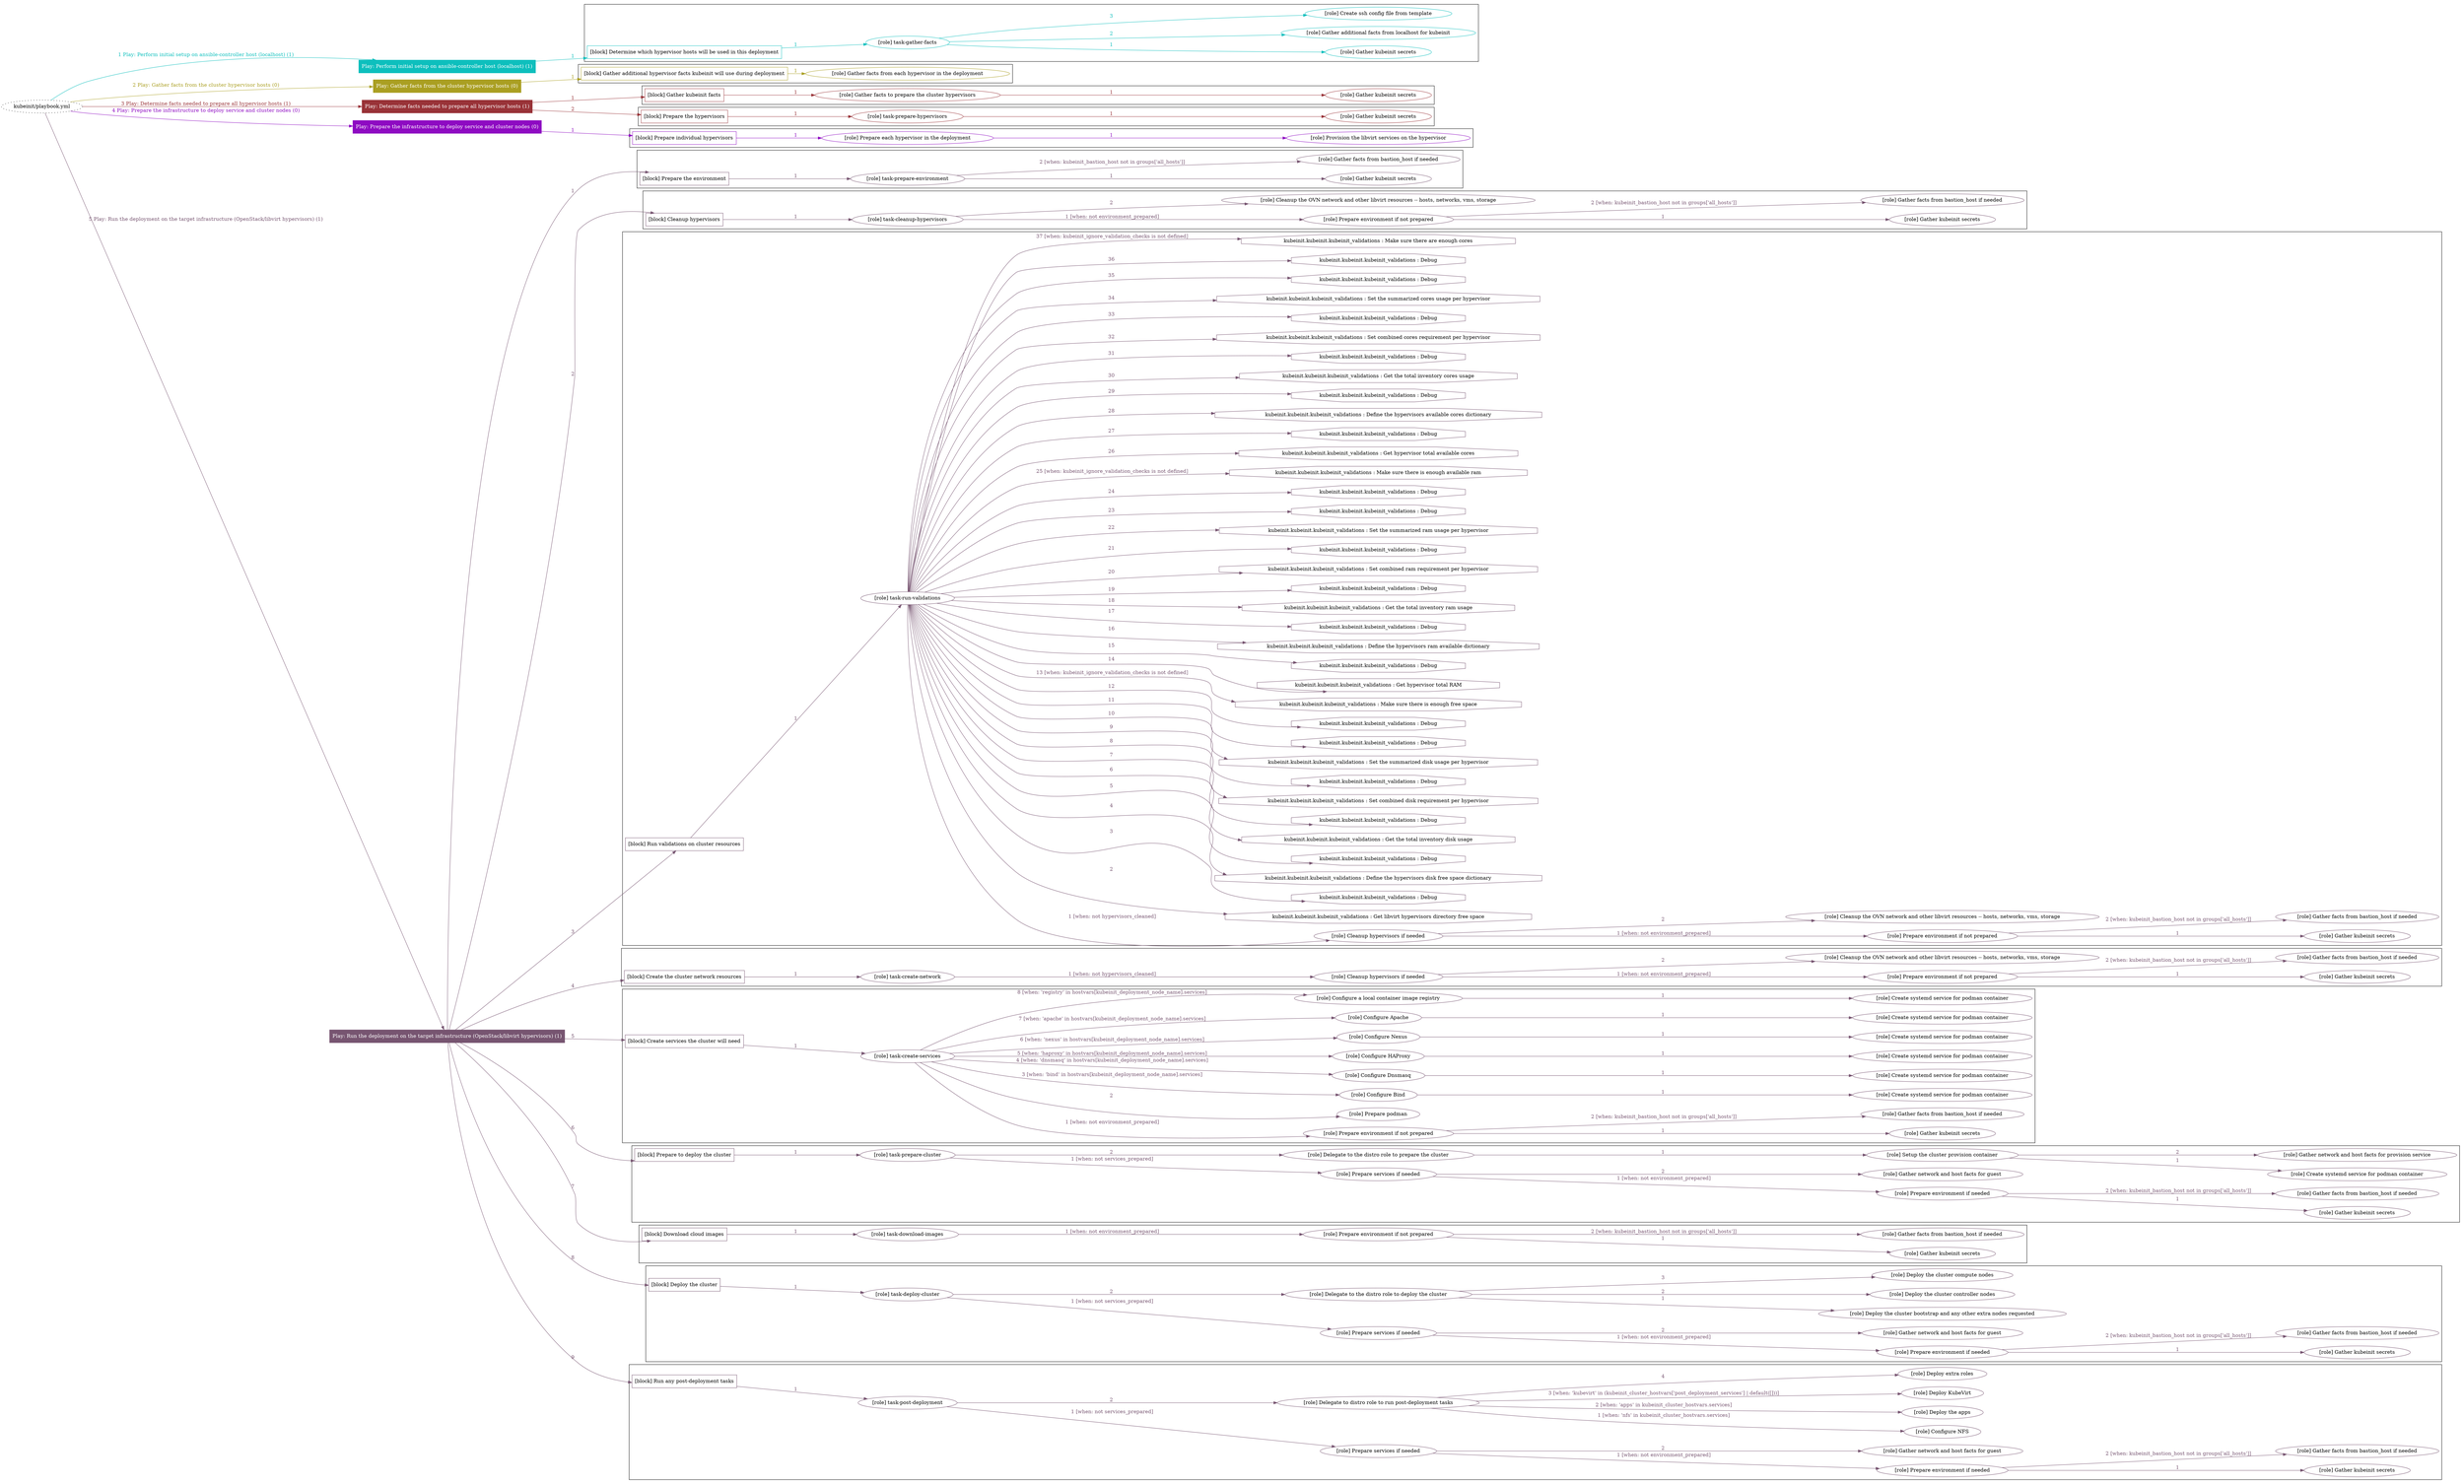 digraph {
	graph [concentrate=true ordering=in rankdir=LR ratio=fill]
	edge [esep=5 sep=10]
	"kubeinit/playbook.yml" [URL="/home/runner/work/kubeinit/kubeinit/kubeinit/playbook.yml" id=playbook_72e1d19c style=dotted]
	"kubeinit/playbook.yml" -> play_3ea65d01 [label="1 Play: Perform initial setup on ansible-controller host (localhost) (1)" color="#0dbfbd" fontcolor="#0dbfbd" id=edge_play_3ea65d01 labeltooltip="1 Play: Perform initial setup on ansible-controller host (localhost) (1)" tooltip="1 Play: Perform initial setup on ansible-controller host (localhost) (1)"]
	subgraph "Play: Perform initial setup on ansible-controller host (localhost) (1)" {
		play_3ea65d01 [label="Play: Perform initial setup on ansible-controller host (localhost) (1)" URL="/home/runner/work/kubeinit/kubeinit/kubeinit/playbook.yml" color="#0dbfbd" fontcolor="#ffffff" id=play_3ea65d01 shape=box style=filled tooltip=localhost]
		play_3ea65d01 -> block_f0f02b02 [label=1 color="#0dbfbd" fontcolor="#0dbfbd" id=edge_block_f0f02b02 labeltooltip=1 tooltip=1]
		subgraph cluster_block_f0f02b02 {
			block_f0f02b02 [label="[block] Determine which hypervisor hosts will be used in this deployment" URL="/home/runner/work/kubeinit/kubeinit/kubeinit/playbook.yml" color="#0dbfbd" id=block_f0f02b02 labeltooltip="Determine which hypervisor hosts will be used in this deployment" shape=box tooltip="Determine which hypervisor hosts will be used in this deployment"]
			block_f0f02b02 -> role_a0983ec9 [label="1 " color="#0dbfbd" fontcolor="#0dbfbd" id=edge_role_a0983ec9 labeltooltip="1 " tooltip="1 "]
			subgraph "task-gather-facts" {
				role_a0983ec9 [label="[role] task-gather-facts" URL="/home/runner/work/kubeinit/kubeinit/kubeinit/playbook.yml" color="#0dbfbd" id=role_a0983ec9 tooltip="task-gather-facts"]
				role_a0983ec9 -> role_81504c1e [label="1 " color="#0dbfbd" fontcolor="#0dbfbd" id=edge_role_81504c1e labeltooltip="1 " tooltip="1 "]
				subgraph "Gather kubeinit secrets" {
					role_81504c1e [label="[role] Gather kubeinit secrets" URL="/home/runner/.ansible/collections/ansible_collections/kubeinit/kubeinit/roles/kubeinit_prepare/tasks/build_hypervisors_group.yml" color="#0dbfbd" id=role_81504c1e tooltip="Gather kubeinit secrets"]
				}
				role_a0983ec9 -> role_16fb137a [label="2 " color="#0dbfbd" fontcolor="#0dbfbd" id=edge_role_16fb137a labeltooltip="2 " tooltip="2 "]
				subgraph "Gather additional facts from localhost for kubeinit" {
					role_16fb137a [label="[role] Gather additional facts from localhost for kubeinit" URL="/home/runner/.ansible/collections/ansible_collections/kubeinit/kubeinit/roles/kubeinit_prepare/tasks/build_hypervisors_group.yml" color="#0dbfbd" id=role_16fb137a tooltip="Gather additional facts from localhost for kubeinit"]
				}
				role_a0983ec9 -> role_d8add522 [label="3 " color="#0dbfbd" fontcolor="#0dbfbd" id=edge_role_d8add522 labeltooltip="3 " tooltip="3 "]
				subgraph "Create ssh config file from template" {
					role_d8add522 [label="[role] Create ssh config file from template" URL="/home/runner/.ansible/collections/ansible_collections/kubeinit/kubeinit/roles/kubeinit_prepare/tasks/build_hypervisors_group.yml" color="#0dbfbd" id=role_d8add522 tooltip="Create ssh config file from template"]
				}
			}
		}
	}
	"kubeinit/playbook.yml" -> play_5cb64181 [label="2 Play: Gather facts from the cluster hypervisor hosts (0)" color="#aa9f22" fontcolor="#aa9f22" id=edge_play_5cb64181 labeltooltip="2 Play: Gather facts from the cluster hypervisor hosts (0)" tooltip="2 Play: Gather facts from the cluster hypervisor hosts (0)"]
	subgraph "Play: Gather facts from the cluster hypervisor hosts (0)" {
		play_5cb64181 [label="Play: Gather facts from the cluster hypervisor hosts (0)" URL="/home/runner/work/kubeinit/kubeinit/kubeinit/playbook.yml" color="#aa9f22" fontcolor="#ffffff" id=play_5cb64181 shape=box style=filled tooltip="Play: Gather facts from the cluster hypervisor hosts (0)"]
		play_5cb64181 -> block_73b1ae5b [label=1 color="#aa9f22" fontcolor="#aa9f22" id=edge_block_73b1ae5b labeltooltip=1 tooltip=1]
		subgraph cluster_block_73b1ae5b {
			block_73b1ae5b [label="[block] Gather additional hypervisor facts kubeinit will use during deployment" URL="/home/runner/work/kubeinit/kubeinit/kubeinit/playbook.yml" color="#aa9f22" id=block_73b1ae5b labeltooltip="Gather additional hypervisor facts kubeinit will use during deployment" shape=box tooltip="Gather additional hypervisor facts kubeinit will use during deployment"]
			block_73b1ae5b -> role_ab953425 [label="1 " color="#aa9f22" fontcolor="#aa9f22" id=edge_role_ab953425 labeltooltip="1 " tooltip="1 "]
			subgraph "Gather facts from each hypervisor in the deployment" {
				role_ab953425 [label="[role] Gather facts from each hypervisor in the deployment" URL="/home/runner/work/kubeinit/kubeinit/kubeinit/playbook.yml" color="#aa9f22" id=role_ab953425 tooltip="Gather facts from each hypervisor in the deployment"]
			}
		}
	}
	"kubeinit/playbook.yml" -> play_5aafccb3 [label="3 Play: Determine facts needed to prepare all hypervisor hosts (1)" color="#993338" fontcolor="#993338" id=edge_play_5aafccb3 labeltooltip="3 Play: Determine facts needed to prepare all hypervisor hosts (1)" tooltip="3 Play: Determine facts needed to prepare all hypervisor hosts (1)"]
	subgraph "Play: Determine facts needed to prepare all hypervisor hosts (1)" {
		play_5aafccb3 [label="Play: Determine facts needed to prepare all hypervisor hosts (1)" URL="/home/runner/work/kubeinit/kubeinit/kubeinit/playbook.yml" color="#993338" fontcolor="#ffffff" id=play_5aafccb3 shape=box style=filled tooltip=localhost]
		play_5aafccb3 -> block_2eecae0f [label=1 color="#993338" fontcolor="#993338" id=edge_block_2eecae0f labeltooltip=1 tooltip=1]
		subgraph cluster_block_2eecae0f {
			block_2eecae0f [label="[block] Gather kubeinit facts" URL="/home/runner/work/kubeinit/kubeinit/kubeinit/playbook.yml" color="#993338" id=block_2eecae0f labeltooltip="Gather kubeinit facts" shape=box tooltip="Gather kubeinit facts"]
			block_2eecae0f -> role_b5ef0c10 [label="1 " color="#993338" fontcolor="#993338" id=edge_role_b5ef0c10 labeltooltip="1 " tooltip="1 "]
			subgraph "Gather facts to prepare the cluster hypervisors" {
				role_b5ef0c10 [label="[role] Gather facts to prepare the cluster hypervisors" URL="/home/runner/work/kubeinit/kubeinit/kubeinit/playbook.yml" color="#993338" id=role_b5ef0c10 tooltip="Gather facts to prepare the cluster hypervisors"]
				role_b5ef0c10 -> role_bb8c4f3e [label="1 " color="#993338" fontcolor="#993338" id=edge_role_bb8c4f3e labeltooltip="1 " tooltip="1 "]
				subgraph "Gather kubeinit secrets" {
					role_bb8c4f3e [label="[role] Gather kubeinit secrets" URL="/home/runner/.ansible/collections/ansible_collections/kubeinit/kubeinit/roles/kubeinit_prepare/tasks/gather_kubeinit_facts.yml" color="#993338" id=role_bb8c4f3e tooltip="Gather kubeinit secrets"]
				}
			}
		}
		play_5aafccb3 -> block_503e09f0 [label=2 color="#993338" fontcolor="#993338" id=edge_block_503e09f0 labeltooltip=2 tooltip=2]
		subgraph cluster_block_503e09f0 {
			block_503e09f0 [label="[block] Prepare the hypervisors" URL="/home/runner/work/kubeinit/kubeinit/kubeinit/playbook.yml" color="#993338" id=block_503e09f0 labeltooltip="Prepare the hypervisors" shape=box tooltip="Prepare the hypervisors"]
			block_503e09f0 -> role_02364c76 [label="1 " color="#993338" fontcolor="#993338" id=edge_role_02364c76 labeltooltip="1 " tooltip="1 "]
			subgraph "task-prepare-hypervisors" {
				role_02364c76 [label="[role] task-prepare-hypervisors" URL="/home/runner/work/kubeinit/kubeinit/kubeinit/playbook.yml" color="#993338" id=role_02364c76 tooltip="task-prepare-hypervisors"]
				role_02364c76 -> role_e9207666 [label="1 " color="#993338" fontcolor="#993338" id=edge_role_e9207666 labeltooltip="1 " tooltip="1 "]
				subgraph "Gather kubeinit secrets" {
					role_e9207666 [label="[role] Gather kubeinit secrets" URL="/home/runner/.ansible/collections/ansible_collections/kubeinit/kubeinit/roles/kubeinit_prepare/tasks/gather_kubeinit_facts.yml" color="#993338" id=role_e9207666 tooltip="Gather kubeinit secrets"]
				}
			}
		}
	}
	"kubeinit/playbook.yml" -> play_69873ee2 [label="4 Play: Prepare the infrastructure to deploy service and cluster nodes (0)" color="#8e0ac2" fontcolor="#8e0ac2" id=edge_play_69873ee2 labeltooltip="4 Play: Prepare the infrastructure to deploy service and cluster nodes (0)" tooltip="4 Play: Prepare the infrastructure to deploy service and cluster nodes (0)"]
	subgraph "Play: Prepare the infrastructure to deploy service and cluster nodes (0)" {
		play_69873ee2 [label="Play: Prepare the infrastructure to deploy service and cluster nodes (0)" URL="/home/runner/work/kubeinit/kubeinit/kubeinit/playbook.yml" color="#8e0ac2" fontcolor="#ffffff" id=play_69873ee2 shape=box style=filled tooltip="Play: Prepare the infrastructure to deploy service and cluster nodes (0)"]
		play_69873ee2 -> block_9af4511b [label=1 color="#8e0ac2" fontcolor="#8e0ac2" id=edge_block_9af4511b labeltooltip=1 tooltip=1]
		subgraph cluster_block_9af4511b {
			block_9af4511b [label="[block] Prepare individual hypervisors" URL="/home/runner/work/kubeinit/kubeinit/kubeinit/playbook.yml" color="#8e0ac2" id=block_9af4511b labeltooltip="Prepare individual hypervisors" shape=box tooltip="Prepare individual hypervisors"]
			block_9af4511b -> role_79afdba4 [label="1 " color="#8e0ac2" fontcolor="#8e0ac2" id=edge_role_79afdba4 labeltooltip="1 " tooltip="1 "]
			subgraph "Prepare each hypervisor in the deployment" {
				role_79afdba4 [label="[role] Prepare each hypervisor in the deployment" URL="/home/runner/work/kubeinit/kubeinit/kubeinit/playbook.yml" color="#8e0ac2" id=role_79afdba4 tooltip="Prepare each hypervisor in the deployment"]
				role_79afdba4 -> role_9adcebc7 [label="1 " color="#8e0ac2" fontcolor="#8e0ac2" id=edge_role_9adcebc7 labeltooltip="1 " tooltip="1 "]
				subgraph "Provision the libvirt services on the hypervisor" {
					role_9adcebc7 [label="[role] Provision the libvirt services on the hypervisor" URL="/home/runner/.ansible/collections/ansible_collections/kubeinit/kubeinit/roles/kubeinit_prepare/tasks/prepare_hypervisor.yml" color="#8e0ac2" id=role_9adcebc7 tooltip="Provision the libvirt services on the hypervisor"]
				}
			}
		}
	}
	"kubeinit/playbook.yml" -> play_a1469df8 [label="5 Play: Run the deployment on the target infrastructure (OpenStack/libvirt hypervisors) (1)" color="#775571" fontcolor="#775571" id=edge_play_a1469df8 labeltooltip="5 Play: Run the deployment on the target infrastructure (OpenStack/libvirt hypervisors) (1)" tooltip="5 Play: Run the deployment on the target infrastructure (OpenStack/libvirt hypervisors) (1)"]
	subgraph "Play: Run the deployment on the target infrastructure (OpenStack/libvirt hypervisors) (1)" {
		play_a1469df8 [label="Play: Run the deployment on the target infrastructure (OpenStack/libvirt hypervisors) (1)" URL="/home/runner/work/kubeinit/kubeinit/kubeinit/playbook.yml" color="#775571" fontcolor="#ffffff" id=play_a1469df8 shape=box style=filled tooltip=localhost]
		play_a1469df8 -> block_7ebd3993 [label=1 color="#775571" fontcolor="#775571" id=edge_block_7ebd3993 labeltooltip=1 tooltip=1]
		subgraph cluster_block_7ebd3993 {
			block_7ebd3993 [label="[block] Prepare the environment" URL="/home/runner/work/kubeinit/kubeinit/kubeinit/playbook.yml" color="#775571" id=block_7ebd3993 labeltooltip="Prepare the environment" shape=box tooltip="Prepare the environment"]
			block_7ebd3993 -> role_10ff87df [label="1 " color="#775571" fontcolor="#775571" id=edge_role_10ff87df labeltooltip="1 " tooltip="1 "]
			subgraph "task-prepare-environment" {
				role_10ff87df [label="[role] task-prepare-environment" URL="/home/runner/work/kubeinit/kubeinit/kubeinit/playbook.yml" color="#775571" id=role_10ff87df tooltip="task-prepare-environment"]
				role_10ff87df -> role_400144a7 [label="1 " color="#775571" fontcolor="#775571" id=edge_role_400144a7 labeltooltip="1 " tooltip="1 "]
				subgraph "Gather kubeinit secrets" {
					role_400144a7 [label="[role] Gather kubeinit secrets" URL="/home/runner/.ansible/collections/ansible_collections/kubeinit/kubeinit/roles/kubeinit_prepare/tasks/gather_kubeinit_facts.yml" color="#775571" id=role_400144a7 tooltip="Gather kubeinit secrets"]
				}
				role_10ff87df -> role_87fa0d7f [label="2 [when: kubeinit_bastion_host not in groups['all_hosts']]" color="#775571" fontcolor="#775571" id=edge_role_87fa0d7f labeltooltip="2 [when: kubeinit_bastion_host not in groups['all_hosts']]" tooltip="2 [when: kubeinit_bastion_host not in groups['all_hosts']]"]
				subgraph "Gather facts from bastion_host if needed" {
					role_87fa0d7f [label="[role] Gather facts from bastion_host if needed" URL="/home/runner/.ansible/collections/ansible_collections/kubeinit/kubeinit/roles/kubeinit_prepare/tasks/main.yml" color="#775571" id=role_87fa0d7f tooltip="Gather facts from bastion_host if needed"]
				}
			}
		}
		play_a1469df8 -> block_125c4919 [label=2 color="#775571" fontcolor="#775571" id=edge_block_125c4919 labeltooltip=2 tooltip=2]
		subgraph cluster_block_125c4919 {
			block_125c4919 [label="[block] Cleanup hypervisors" URL="/home/runner/work/kubeinit/kubeinit/kubeinit/playbook.yml" color="#775571" id=block_125c4919 labeltooltip="Cleanup hypervisors" shape=box tooltip="Cleanup hypervisors"]
			block_125c4919 -> role_df83f947 [label="1 " color="#775571" fontcolor="#775571" id=edge_role_df83f947 labeltooltip="1 " tooltip="1 "]
			subgraph "task-cleanup-hypervisors" {
				role_df83f947 [label="[role] task-cleanup-hypervisors" URL="/home/runner/work/kubeinit/kubeinit/kubeinit/playbook.yml" color="#775571" id=role_df83f947 tooltip="task-cleanup-hypervisors"]
				role_df83f947 -> role_bb9c9fc3 [label="1 [when: not environment_prepared]" color="#775571" fontcolor="#775571" id=edge_role_bb9c9fc3 labeltooltip="1 [when: not environment_prepared]" tooltip="1 [when: not environment_prepared]"]
				subgraph "Prepare environment if not prepared" {
					role_bb9c9fc3 [label="[role] Prepare environment if not prepared" URL="/home/runner/.ansible/collections/ansible_collections/kubeinit/kubeinit/roles/kubeinit_libvirt/tasks/cleanup_hypervisors.yml" color="#775571" id=role_bb9c9fc3 tooltip="Prepare environment if not prepared"]
					role_bb9c9fc3 -> role_dd612362 [label="1 " color="#775571" fontcolor="#775571" id=edge_role_dd612362 labeltooltip="1 " tooltip="1 "]
					subgraph "Gather kubeinit secrets" {
						role_dd612362 [label="[role] Gather kubeinit secrets" URL="/home/runner/.ansible/collections/ansible_collections/kubeinit/kubeinit/roles/kubeinit_prepare/tasks/gather_kubeinit_facts.yml" color="#775571" id=role_dd612362 tooltip="Gather kubeinit secrets"]
					}
					role_bb9c9fc3 -> role_1a9fd196 [label="2 [when: kubeinit_bastion_host not in groups['all_hosts']]" color="#775571" fontcolor="#775571" id=edge_role_1a9fd196 labeltooltip="2 [when: kubeinit_bastion_host not in groups['all_hosts']]" tooltip="2 [when: kubeinit_bastion_host not in groups['all_hosts']]"]
					subgraph "Gather facts from bastion_host if needed" {
						role_1a9fd196 [label="[role] Gather facts from bastion_host if needed" URL="/home/runner/.ansible/collections/ansible_collections/kubeinit/kubeinit/roles/kubeinit_prepare/tasks/main.yml" color="#775571" id=role_1a9fd196 tooltip="Gather facts from bastion_host if needed"]
					}
				}
				role_df83f947 -> role_92dedfc7 [label="2 " color="#775571" fontcolor="#775571" id=edge_role_92dedfc7 labeltooltip="2 " tooltip="2 "]
				subgraph "Cleanup the OVN network and other libvirt resources -- hosts, networks, vms, storage" {
					role_92dedfc7 [label="[role] Cleanup the OVN network and other libvirt resources -- hosts, networks, vms, storage" URL="/home/runner/.ansible/collections/ansible_collections/kubeinit/kubeinit/roles/kubeinit_libvirt/tasks/cleanup_hypervisors.yml" color="#775571" id=role_92dedfc7 tooltip="Cleanup the OVN network and other libvirt resources -- hosts, networks, vms, storage"]
				}
			}
		}
		play_a1469df8 -> block_8870d9ea [label=3 color="#775571" fontcolor="#775571" id=edge_block_8870d9ea labeltooltip=3 tooltip=3]
		subgraph cluster_block_8870d9ea {
			block_8870d9ea [label="[block] Run validations on cluster resources" URL="/home/runner/work/kubeinit/kubeinit/kubeinit/playbook.yml" color="#775571" id=block_8870d9ea labeltooltip="Run validations on cluster resources" shape=box tooltip="Run validations on cluster resources"]
			block_8870d9ea -> role_11a902f1 [label="1 " color="#775571" fontcolor="#775571" id=edge_role_11a902f1 labeltooltip="1 " tooltip="1 "]
			subgraph "task-run-validations" {
				role_11a902f1 [label="[role] task-run-validations" URL="/home/runner/work/kubeinit/kubeinit/kubeinit/playbook.yml" color="#775571" id=role_11a902f1 tooltip="task-run-validations"]
				role_11a902f1 -> role_c5145d78 [label="1 [when: not hypervisors_cleaned]" color="#775571" fontcolor="#775571" id=edge_role_c5145d78 labeltooltip="1 [when: not hypervisors_cleaned]" tooltip="1 [when: not hypervisors_cleaned]"]
				subgraph "Cleanup hypervisors if needed" {
					role_c5145d78 [label="[role] Cleanup hypervisors if needed" URL="/home/runner/.ansible/collections/ansible_collections/kubeinit/kubeinit/roles/kubeinit_validations/tasks/main.yml" color="#775571" id=role_c5145d78 tooltip="Cleanup hypervisors if needed"]
					role_c5145d78 -> role_a7e169e0 [label="1 [when: not environment_prepared]" color="#775571" fontcolor="#775571" id=edge_role_a7e169e0 labeltooltip="1 [when: not environment_prepared]" tooltip="1 [when: not environment_prepared]"]
					subgraph "Prepare environment if not prepared" {
						role_a7e169e0 [label="[role] Prepare environment if not prepared" URL="/home/runner/.ansible/collections/ansible_collections/kubeinit/kubeinit/roles/kubeinit_libvirt/tasks/cleanup_hypervisors.yml" color="#775571" id=role_a7e169e0 tooltip="Prepare environment if not prepared"]
						role_a7e169e0 -> role_213983f4 [label="1 " color="#775571" fontcolor="#775571" id=edge_role_213983f4 labeltooltip="1 " tooltip="1 "]
						subgraph "Gather kubeinit secrets" {
							role_213983f4 [label="[role] Gather kubeinit secrets" URL="/home/runner/.ansible/collections/ansible_collections/kubeinit/kubeinit/roles/kubeinit_prepare/tasks/gather_kubeinit_facts.yml" color="#775571" id=role_213983f4 tooltip="Gather kubeinit secrets"]
						}
						role_a7e169e0 -> role_9ddc0255 [label="2 [when: kubeinit_bastion_host not in groups['all_hosts']]" color="#775571" fontcolor="#775571" id=edge_role_9ddc0255 labeltooltip="2 [when: kubeinit_bastion_host not in groups['all_hosts']]" tooltip="2 [when: kubeinit_bastion_host not in groups['all_hosts']]"]
						subgraph "Gather facts from bastion_host if needed" {
							role_9ddc0255 [label="[role] Gather facts from bastion_host if needed" URL="/home/runner/.ansible/collections/ansible_collections/kubeinit/kubeinit/roles/kubeinit_prepare/tasks/main.yml" color="#775571" id=role_9ddc0255 tooltip="Gather facts from bastion_host if needed"]
						}
					}
					role_c5145d78 -> role_b2a5ce3f [label="2 " color="#775571" fontcolor="#775571" id=edge_role_b2a5ce3f labeltooltip="2 " tooltip="2 "]
					subgraph "Cleanup the OVN network and other libvirt resources -- hosts, networks, vms, storage" {
						role_b2a5ce3f [label="[role] Cleanup the OVN network and other libvirt resources -- hosts, networks, vms, storage" URL="/home/runner/.ansible/collections/ansible_collections/kubeinit/kubeinit/roles/kubeinit_libvirt/tasks/cleanup_hypervisors.yml" color="#775571" id=role_b2a5ce3f tooltip="Cleanup the OVN network and other libvirt resources -- hosts, networks, vms, storage"]
					}
				}
				task_8b6cbcab [label="kubeinit.kubeinit.kubeinit_validations : Get libvirt hypervisors directory free space" URL="/home/runner/.ansible/collections/ansible_collections/kubeinit/kubeinit/roles/kubeinit_validations/tasks/10_libvirt_free_space.yml" color="#775571" id=task_8b6cbcab shape=octagon tooltip="kubeinit.kubeinit.kubeinit_validations : Get libvirt hypervisors directory free space"]
				role_11a902f1 -> task_8b6cbcab [label="2 " color="#775571" fontcolor="#775571" id=edge_task_8b6cbcab labeltooltip="2 " tooltip="2 "]
				task_7cfbd6f5 [label="kubeinit.kubeinit.kubeinit_validations : Debug" URL="/home/runner/.ansible/collections/ansible_collections/kubeinit/kubeinit/roles/kubeinit_validations/tasks/10_libvirt_free_space.yml" color="#775571" id=task_7cfbd6f5 shape=octagon tooltip="kubeinit.kubeinit.kubeinit_validations : Debug"]
				role_11a902f1 -> task_7cfbd6f5 [label="3 " color="#775571" fontcolor="#775571" id=edge_task_7cfbd6f5 labeltooltip="3 " tooltip="3 "]
				task_b6955e7e [label="kubeinit.kubeinit.kubeinit_validations : Define the hypervisors disk free space dictionary" URL="/home/runner/.ansible/collections/ansible_collections/kubeinit/kubeinit/roles/kubeinit_validations/tasks/10_libvirt_free_space.yml" color="#775571" id=task_b6955e7e shape=octagon tooltip="kubeinit.kubeinit.kubeinit_validations : Define the hypervisors disk free space dictionary"]
				role_11a902f1 -> task_b6955e7e [label="4 " color="#775571" fontcolor="#775571" id=edge_task_b6955e7e labeltooltip="4 " tooltip="4 "]
				task_c85b23ce [label="kubeinit.kubeinit.kubeinit_validations : Debug" URL="/home/runner/.ansible/collections/ansible_collections/kubeinit/kubeinit/roles/kubeinit_validations/tasks/10_libvirt_free_space.yml" color="#775571" id=task_c85b23ce shape=octagon tooltip="kubeinit.kubeinit.kubeinit_validations : Debug"]
				role_11a902f1 -> task_c85b23ce [label="5 " color="#775571" fontcolor="#775571" id=edge_task_c85b23ce labeltooltip="5 " tooltip="5 "]
				task_c3850551 [label="kubeinit.kubeinit.kubeinit_validations : Get the total inventory disk usage" URL="/home/runner/.ansible/collections/ansible_collections/kubeinit/kubeinit/roles/kubeinit_validations/tasks/10_libvirt_free_space.yml" color="#775571" id=task_c3850551 shape=octagon tooltip="kubeinit.kubeinit.kubeinit_validations : Get the total inventory disk usage"]
				role_11a902f1 -> task_c3850551 [label="6 " color="#775571" fontcolor="#775571" id=edge_task_c3850551 labeltooltip="6 " tooltip="6 "]
				task_8108118f [label="kubeinit.kubeinit.kubeinit_validations : Debug" URL="/home/runner/.ansible/collections/ansible_collections/kubeinit/kubeinit/roles/kubeinit_validations/tasks/10_libvirt_free_space.yml" color="#775571" id=task_8108118f shape=octagon tooltip="kubeinit.kubeinit.kubeinit_validations : Debug"]
				role_11a902f1 -> task_8108118f [label="7 " color="#775571" fontcolor="#775571" id=edge_task_8108118f labeltooltip="7 " tooltip="7 "]
				task_fccf14ed [label="kubeinit.kubeinit.kubeinit_validations : Set combined disk requirement per hypervisor" URL="/home/runner/.ansible/collections/ansible_collections/kubeinit/kubeinit/roles/kubeinit_validations/tasks/10_libvirt_free_space.yml" color="#775571" id=task_fccf14ed shape=octagon tooltip="kubeinit.kubeinit.kubeinit_validations : Set combined disk requirement per hypervisor"]
				role_11a902f1 -> task_fccf14ed [label="8 " color="#775571" fontcolor="#775571" id=edge_task_fccf14ed labeltooltip="8 " tooltip="8 "]
				task_2b1217f4 [label="kubeinit.kubeinit.kubeinit_validations : Debug" URL="/home/runner/.ansible/collections/ansible_collections/kubeinit/kubeinit/roles/kubeinit_validations/tasks/10_libvirt_free_space.yml" color="#775571" id=task_2b1217f4 shape=octagon tooltip="kubeinit.kubeinit.kubeinit_validations : Debug"]
				role_11a902f1 -> task_2b1217f4 [label="9 " color="#775571" fontcolor="#775571" id=edge_task_2b1217f4 labeltooltip="9 " tooltip="9 "]
				task_f0475960 [label="kubeinit.kubeinit.kubeinit_validations : Set the summarized disk usage per hypervisor" URL="/home/runner/.ansible/collections/ansible_collections/kubeinit/kubeinit/roles/kubeinit_validations/tasks/10_libvirt_free_space.yml" color="#775571" id=task_f0475960 shape=octagon tooltip="kubeinit.kubeinit.kubeinit_validations : Set the summarized disk usage per hypervisor"]
				role_11a902f1 -> task_f0475960 [label="10 " color="#775571" fontcolor="#775571" id=edge_task_f0475960 labeltooltip="10 " tooltip="10 "]
				task_eb27a7a0 [label="kubeinit.kubeinit.kubeinit_validations : Debug" URL="/home/runner/.ansible/collections/ansible_collections/kubeinit/kubeinit/roles/kubeinit_validations/tasks/10_libvirt_free_space.yml" color="#775571" id=task_eb27a7a0 shape=octagon tooltip="kubeinit.kubeinit.kubeinit_validations : Debug"]
				role_11a902f1 -> task_eb27a7a0 [label="11 " color="#775571" fontcolor="#775571" id=edge_task_eb27a7a0 labeltooltip="11 " tooltip="11 "]
				task_bebe63d8 [label="kubeinit.kubeinit.kubeinit_validations : Debug" URL="/home/runner/.ansible/collections/ansible_collections/kubeinit/kubeinit/roles/kubeinit_validations/tasks/10_libvirt_free_space.yml" color="#775571" id=task_bebe63d8 shape=octagon tooltip="kubeinit.kubeinit.kubeinit_validations : Debug"]
				role_11a902f1 -> task_bebe63d8 [label="12 " color="#775571" fontcolor="#775571" id=edge_task_bebe63d8 labeltooltip="12 " tooltip="12 "]
				task_cd10af98 [label="kubeinit.kubeinit.kubeinit_validations : Make sure there is enough free space" URL="/home/runner/.ansible/collections/ansible_collections/kubeinit/kubeinit/roles/kubeinit_validations/tasks/10_libvirt_free_space.yml" color="#775571" id=task_cd10af98 shape=octagon tooltip="kubeinit.kubeinit.kubeinit_validations : Make sure there is enough free space"]
				role_11a902f1 -> task_cd10af98 [label="13 [when: kubeinit_ignore_validation_checks is not defined]" color="#775571" fontcolor="#775571" id=edge_task_cd10af98 labeltooltip="13 [when: kubeinit_ignore_validation_checks is not defined]" tooltip="13 [when: kubeinit_ignore_validation_checks is not defined]"]
				task_c7e249fe [label="kubeinit.kubeinit.kubeinit_validations : Get hypervisor total RAM" URL="/home/runner/.ansible/collections/ansible_collections/kubeinit/kubeinit/roles/kubeinit_validations/tasks/20_libvirt_available_ram.yml" color="#775571" id=task_c7e249fe shape=octagon tooltip="kubeinit.kubeinit.kubeinit_validations : Get hypervisor total RAM"]
				role_11a902f1 -> task_c7e249fe [label="14 " color="#775571" fontcolor="#775571" id=edge_task_c7e249fe labeltooltip="14 " tooltip="14 "]
				task_d0b89f54 [label="kubeinit.kubeinit.kubeinit_validations : Debug" URL="/home/runner/.ansible/collections/ansible_collections/kubeinit/kubeinit/roles/kubeinit_validations/tasks/20_libvirt_available_ram.yml" color="#775571" id=task_d0b89f54 shape=octagon tooltip="kubeinit.kubeinit.kubeinit_validations : Debug"]
				role_11a902f1 -> task_d0b89f54 [label="15 " color="#775571" fontcolor="#775571" id=edge_task_d0b89f54 labeltooltip="15 " tooltip="15 "]
				task_a81d56dd [label="kubeinit.kubeinit.kubeinit_validations : Define the hypervisors ram available dictionary" URL="/home/runner/.ansible/collections/ansible_collections/kubeinit/kubeinit/roles/kubeinit_validations/tasks/20_libvirt_available_ram.yml" color="#775571" id=task_a81d56dd shape=octagon tooltip="kubeinit.kubeinit.kubeinit_validations : Define the hypervisors ram available dictionary"]
				role_11a902f1 -> task_a81d56dd [label="16 " color="#775571" fontcolor="#775571" id=edge_task_a81d56dd labeltooltip="16 " tooltip="16 "]
				task_f947d81f [label="kubeinit.kubeinit.kubeinit_validations : Debug" URL="/home/runner/.ansible/collections/ansible_collections/kubeinit/kubeinit/roles/kubeinit_validations/tasks/20_libvirt_available_ram.yml" color="#775571" id=task_f947d81f shape=octagon tooltip="kubeinit.kubeinit.kubeinit_validations : Debug"]
				role_11a902f1 -> task_f947d81f [label="17 " color="#775571" fontcolor="#775571" id=edge_task_f947d81f labeltooltip="17 " tooltip="17 "]
				task_0004ec47 [label="kubeinit.kubeinit.kubeinit_validations : Get the total inventory ram usage" URL="/home/runner/.ansible/collections/ansible_collections/kubeinit/kubeinit/roles/kubeinit_validations/tasks/20_libvirt_available_ram.yml" color="#775571" id=task_0004ec47 shape=octagon tooltip="kubeinit.kubeinit.kubeinit_validations : Get the total inventory ram usage"]
				role_11a902f1 -> task_0004ec47 [label="18 " color="#775571" fontcolor="#775571" id=edge_task_0004ec47 labeltooltip="18 " tooltip="18 "]
				task_522e7844 [label="kubeinit.kubeinit.kubeinit_validations : Debug" URL="/home/runner/.ansible/collections/ansible_collections/kubeinit/kubeinit/roles/kubeinit_validations/tasks/20_libvirt_available_ram.yml" color="#775571" id=task_522e7844 shape=octagon tooltip="kubeinit.kubeinit.kubeinit_validations : Debug"]
				role_11a902f1 -> task_522e7844 [label="19 " color="#775571" fontcolor="#775571" id=edge_task_522e7844 labeltooltip="19 " tooltip="19 "]
				task_39b13d68 [label="kubeinit.kubeinit.kubeinit_validations : Set combined ram requirement per hypervisor" URL="/home/runner/.ansible/collections/ansible_collections/kubeinit/kubeinit/roles/kubeinit_validations/tasks/20_libvirt_available_ram.yml" color="#775571" id=task_39b13d68 shape=octagon tooltip="kubeinit.kubeinit.kubeinit_validations : Set combined ram requirement per hypervisor"]
				role_11a902f1 -> task_39b13d68 [label="20 " color="#775571" fontcolor="#775571" id=edge_task_39b13d68 labeltooltip="20 " tooltip="20 "]
				task_a267a35c [label="kubeinit.kubeinit.kubeinit_validations : Debug" URL="/home/runner/.ansible/collections/ansible_collections/kubeinit/kubeinit/roles/kubeinit_validations/tasks/20_libvirt_available_ram.yml" color="#775571" id=task_a267a35c shape=octagon tooltip="kubeinit.kubeinit.kubeinit_validations : Debug"]
				role_11a902f1 -> task_a267a35c [label="21 " color="#775571" fontcolor="#775571" id=edge_task_a267a35c labeltooltip="21 " tooltip="21 "]
				task_8f9f2275 [label="kubeinit.kubeinit.kubeinit_validations : Set the summarized ram usage per hypervisor" URL="/home/runner/.ansible/collections/ansible_collections/kubeinit/kubeinit/roles/kubeinit_validations/tasks/20_libvirt_available_ram.yml" color="#775571" id=task_8f9f2275 shape=octagon tooltip="kubeinit.kubeinit.kubeinit_validations : Set the summarized ram usage per hypervisor"]
				role_11a902f1 -> task_8f9f2275 [label="22 " color="#775571" fontcolor="#775571" id=edge_task_8f9f2275 labeltooltip="22 " tooltip="22 "]
				task_2016f53f [label="kubeinit.kubeinit.kubeinit_validations : Debug" URL="/home/runner/.ansible/collections/ansible_collections/kubeinit/kubeinit/roles/kubeinit_validations/tasks/20_libvirt_available_ram.yml" color="#775571" id=task_2016f53f shape=octagon tooltip="kubeinit.kubeinit.kubeinit_validations : Debug"]
				role_11a902f1 -> task_2016f53f [label="23 " color="#775571" fontcolor="#775571" id=edge_task_2016f53f labeltooltip="23 " tooltip="23 "]
				task_18cb776c [label="kubeinit.kubeinit.kubeinit_validations : Debug" URL="/home/runner/.ansible/collections/ansible_collections/kubeinit/kubeinit/roles/kubeinit_validations/tasks/20_libvirt_available_ram.yml" color="#775571" id=task_18cb776c shape=octagon tooltip="kubeinit.kubeinit.kubeinit_validations : Debug"]
				role_11a902f1 -> task_18cb776c [label="24 " color="#775571" fontcolor="#775571" id=edge_task_18cb776c labeltooltip="24 " tooltip="24 "]
				task_77219592 [label="kubeinit.kubeinit.kubeinit_validations : Make sure there is enough available ram" URL="/home/runner/.ansible/collections/ansible_collections/kubeinit/kubeinit/roles/kubeinit_validations/tasks/20_libvirt_available_ram.yml" color="#775571" id=task_77219592 shape=octagon tooltip="kubeinit.kubeinit.kubeinit_validations : Make sure there is enough available ram"]
				role_11a902f1 -> task_77219592 [label="25 [when: kubeinit_ignore_validation_checks is not defined]" color="#775571" fontcolor="#775571" id=edge_task_77219592 labeltooltip="25 [when: kubeinit_ignore_validation_checks is not defined]" tooltip="25 [when: kubeinit_ignore_validation_checks is not defined]"]
				task_0f55a8d2 [label="kubeinit.kubeinit.kubeinit_validations : Get hypervisor total available cores" URL="/home/runner/.ansible/collections/ansible_collections/kubeinit/kubeinit/roles/kubeinit_validations/tasks/30_libvirt_check_cpu_cores.yml" color="#775571" id=task_0f55a8d2 shape=octagon tooltip="kubeinit.kubeinit.kubeinit_validations : Get hypervisor total available cores"]
				role_11a902f1 -> task_0f55a8d2 [label="26 " color="#775571" fontcolor="#775571" id=edge_task_0f55a8d2 labeltooltip="26 " tooltip="26 "]
				task_c49fc6b4 [label="kubeinit.kubeinit.kubeinit_validations : Debug" URL="/home/runner/.ansible/collections/ansible_collections/kubeinit/kubeinit/roles/kubeinit_validations/tasks/30_libvirt_check_cpu_cores.yml" color="#775571" id=task_c49fc6b4 shape=octagon tooltip="kubeinit.kubeinit.kubeinit_validations : Debug"]
				role_11a902f1 -> task_c49fc6b4 [label="27 " color="#775571" fontcolor="#775571" id=edge_task_c49fc6b4 labeltooltip="27 " tooltip="27 "]
				task_bbdea628 [label="kubeinit.kubeinit.kubeinit_validations : Define the hypervisors available cores dictionary" URL="/home/runner/.ansible/collections/ansible_collections/kubeinit/kubeinit/roles/kubeinit_validations/tasks/30_libvirt_check_cpu_cores.yml" color="#775571" id=task_bbdea628 shape=octagon tooltip="kubeinit.kubeinit.kubeinit_validations : Define the hypervisors available cores dictionary"]
				role_11a902f1 -> task_bbdea628 [label="28 " color="#775571" fontcolor="#775571" id=edge_task_bbdea628 labeltooltip="28 " tooltip="28 "]
				task_0a8e0aef [label="kubeinit.kubeinit.kubeinit_validations : Debug" URL="/home/runner/.ansible/collections/ansible_collections/kubeinit/kubeinit/roles/kubeinit_validations/tasks/30_libvirt_check_cpu_cores.yml" color="#775571" id=task_0a8e0aef shape=octagon tooltip="kubeinit.kubeinit.kubeinit_validations : Debug"]
				role_11a902f1 -> task_0a8e0aef [label="29 " color="#775571" fontcolor="#775571" id=edge_task_0a8e0aef labeltooltip="29 " tooltip="29 "]
				task_1018a2bd [label="kubeinit.kubeinit.kubeinit_validations : Get the total inventory cores usage" URL="/home/runner/.ansible/collections/ansible_collections/kubeinit/kubeinit/roles/kubeinit_validations/tasks/30_libvirt_check_cpu_cores.yml" color="#775571" id=task_1018a2bd shape=octagon tooltip="kubeinit.kubeinit.kubeinit_validations : Get the total inventory cores usage"]
				role_11a902f1 -> task_1018a2bd [label="30 " color="#775571" fontcolor="#775571" id=edge_task_1018a2bd labeltooltip="30 " tooltip="30 "]
				task_78e633d0 [label="kubeinit.kubeinit.kubeinit_validations : Debug" URL="/home/runner/.ansible/collections/ansible_collections/kubeinit/kubeinit/roles/kubeinit_validations/tasks/30_libvirt_check_cpu_cores.yml" color="#775571" id=task_78e633d0 shape=octagon tooltip="kubeinit.kubeinit.kubeinit_validations : Debug"]
				role_11a902f1 -> task_78e633d0 [label="31 " color="#775571" fontcolor="#775571" id=edge_task_78e633d0 labeltooltip="31 " tooltip="31 "]
				task_ce7cd536 [label="kubeinit.kubeinit.kubeinit_validations : Set combined cores requirement per hypervisor" URL="/home/runner/.ansible/collections/ansible_collections/kubeinit/kubeinit/roles/kubeinit_validations/tasks/30_libvirt_check_cpu_cores.yml" color="#775571" id=task_ce7cd536 shape=octagon tooltip="kubeinit.kubeinit.kubeinit_validations : Set combined cores requirement per hypervisor"]
				role_11a902f1 -> task_ce7cd536 [label="32 " color="#775571" fontcolor="#775571" id=edge_task_ce7cd536 labeltooltip="32 " tooltip="32 "]
				task_ae8bd9e7 [label="kubeinit.kubeinit.kubeinit_validations : Debug" URL="/home/runner/.ansible/collections/ansible_collections/kubeinit/kubeinit/roles/kubeinit_validations/tasks/30_libvirt_check_cpu_cores.yml" color="#775571" id=task_ae8bd9e7 shape=octagon tooltip="kubeinit.kubeinit.kubeinit_validations : Debug"]
				role_11a902f1 -> task_ae8bd9e7 [label="33 " color="#775571" fontcolor="#775571" id=edge_task_ae8bd9e7 labeltooltip="33 " tooltip="33 "]
				task_3435303c [label="kubeinit.kubeinit.kubeinit_validations : Set the summarized cores usage per hypervisor" URL="/home/runner/.ansible/collections/ansible_collections/kubeinit/kubeinit/roles/kubeinit_validations/tasks/30_libvirt_check_cpu_cores.yml" color="#775571" id=task_3435303c shape=octagon tooltip="kubeinit.kubeinit.kubeinit_validations : Set the summarized cores usage per hypervisor"]
				role_11a902f1 -> task_3435303c [label="34 " color="#775571" fontcolor="#775571" id=edge_task_3435303c labeltooltip="34 " tooltip="34 "]
				task_07e52340 [label="kubeinit.kubeinit.kubeinit_validations : Debug" URL="/home/runner/.ansible/collections/ansible_collections/kubeinit/kubeinit/roles/kubeinit_validations/tasks/30_libvirt_check_cpu_cores.yml" color="#775571" id=task_07e52340 shape=octagon tooltip="kubeinit.kubeinit.kubeinit_validations : Debug"]
				role_11a902f1 -> task_07e52340 [label="35 " color="#775571" fontcolor="#775571" id=edge_task_07e52340 labeltooltip="35 " tooltip="35 "]
				task_83387eb1 [label="kubeinit.kubeinit.kubeinit_validations : Debug" URL="/home/runner/.ansible/collections/ansible_collections/kubeinit/kubeinit/roles/kubeinit_validations/tasks/30_libvirt_check_cpu_cores.yml" color="#775571" id=task_83387eb1 shape=octagon tooltip="kubeinit.kubeinit.kubeinit_validations : Debug"]
				role_11a902f1 -> task_83387eb1 [label="36 " color="#775571" fontcolor="#775571" id=edge_task_83387eb1 labeltooltip="36 " tooltip="36 "]
				task_db035b0e [label="kubeinit.kubeinit.kubeinit_validations : Make sure there are enough cores" URL="/home/runner/.ansible/collections/ansible_collections/kubeinit/kubeinit/roles/kubeinit_validations/tasks/30_libvirt_check_cpu_cores.yml" color="#775571" id=task_db035b0e shape=octagon tooltip="kubeinit.kubeinit.kubeinit_validations : Make sure there are enough cores"]
				role_11a902f1 -> task_db035b0e [label="37 [when: kubeinit_ignore_validation_checks is not defined]" color="#775571" fontcolor="#775571" id=edge_task_db035b0e labeltooltip="37 [when: kubeinit_ignore_validation_checks is not defined]" tooltip="37 [when: kubeinit_ignore_validation_checks is not defined]"]
			}
		}
		play_a1469df8 -> block_0ecd22f3 [label=4 color="#775571" fontcolor="#775571" id=edge_block_0ecd22f3 labeltooltip=4 tooltip=4]
		subgraph cluster_block_0ecd22f3 {
			block_0ecd22f3 [label="[block] Create the cluster network resources" URL="/home/runner/work/kubeinit/kubeinit/kubeinit/playbook.yml" color="#775571" id=block_0ecd22f3 labeltooltip="Create the cluster network resources" shape=box tooltip="Create the cluster network resources"]
			block_0ecd22f3 -> role_0d399f4e [label="1 " color="#775571" fontcolor="#775571" id=edge_role_0d399f4e labeltooltip="1 " tooltip="1 "]
			subgraph "task-create-network" {
				role_0d399f4e [label="[role] task-create-network" URL="/home/runner/work/kubeinit/kubeinit/kubeinit/playbook.yml" color="#775571" id=role_0d399f4e tooltip="task-create-network"]
				role_0d399f4e -> role_3c6b0ddb [label="1 [when: not hypervisors_cleaned]" color="#775571" fontcolor="#775571" id=edge_role_3c6b0ddb labeltooltip="1 [when: not hypervisors_cleaned]" tooltip="1 [when: not hypervisors_cleaned]"]
				subgraph "Cleanup hypervisors if needed" {
					role_3c6b0ddb [label="[role] Cleanup hypervisors if needed" URL="/home/runner/.ansible/collections/ansible_collections/kubeinit/kubeinit/roles/kubeinit_libvirt/tasks/create_network.yml" color="#775571" id=role_3c6b0ddb tooltip="Cleanup hypervisors if needed"]
					role_3c6b0ddb -> role_8c1ea354 [label="1 [when: not environment_prepared]" color="#775571" fontcolor="#775571" id=edge_role_8c1ea354 labeltooltip="1 [when: not environment_prepared]" tooltip="1 [when: not environment_prepared]"]
					subgraph "Prepare environment if not prepared" {
						role_8c1ea354 [label="[role] Prepare environment if not prepared" URL="/home/runner/.ansible/collections/ansible_collections/kubeinit/kubeinit/roles/kubeinit_libvirt/tasks/cleanup_hypervisors.yml" color="#775571" id=role_8c1ea354 tooltip="Prepare environment if not prepared"]
						role_8c1ea354 -> role_f24b0a8d [label="1 " color="#775571" fontcolor="#775571" id=edge_role_f24b0a8d labeltooltip="1 " tooltip="1 "]
						subgraph "Gather kubeinit secrets" {
							role_f24b0a8d [label="[role] Gather kubeinit secrets" URL="/home/runner/.ansible/collections/ansible_collections/kubeinit/kubeinit/roles/kubeinit_prepare/tasks/gather_kubeinit_facts.yml" color="#775571" id=role_f24b0a8d tooltip="Gather kubeinit secrets"]
						}
						role_8c1ea354 -> role_540f69e2 [label="2 [when: kubeinit_bastion_host not in groups['all_hosts']]" color="#775571" fontcolor="#775571" id=edge_role_540f69e2 labeltooltip="2 [when: kubeinit_bastion_host not in groups['all_hosts']]" tooltip="2 [when: kubeinit_bastion_host not in groups['all_hosts']]"]
						subgraph "Gather facts from bastion_host if needed" {
							role_540f69e2 [label="[role] Gather facts from bastion_host if needed" URL="/home/runner/.ansible/collections/ansible_collections/kubeinit/kubeinit/roles/kubeinit_prepare/tasks/main.yml" color="#775571" id=role_540f69e2 tooltip="Gather facts from bastion_host if needed"]
						}
					}
					role_3c6b0ddb -> role_4a2c66e2 [label="2 " color="#775571" fontcolor="#775571" id=edge_role_4a2c66e2 labeltooltip="2 " tooltip="2 "]
					subgraph "Cleanup the OVN network and other libvirt resources -- hosts, networks, vms, storage" {
						role_4a2c66e2 [label="[role] Cleanup the OVN network and other libvirt resources -- hosts, networks, vms, storage" URL="/home/runner/.ansible/collections/ansible_collections/kubeinit/kubeinit/roles/kubeinit_libvirt/tasks/cleanup_hypervisors.yml" color="#775571" id=role_4a2c66e2 tooltip="Cleanup the OVN network and other libvirt resources -- hosts, networks, vms, storage"]
					}
				}
			}
		}
		play_a1469df8 -> block_fef554b5 [label=5 color="#775571" fontcolor="#775571" id=edge_block_fef554b5 labeltooltip=5 tooltip=5]
		subgraph cluster_block_fef554b5 {
			block_fef554b5 [label="[block] Create services the cluster will need" URL="/home/runner/work/kubeinit/kubeinit/kubeinit/playbook.yml" color="#775571" id=block_fef554b5 labeltooltip="Create services the cluster will need" shape=box tooltip="Create services the cluster will need"]
			block_fef554b5 -> role_d1761e10 [label="1 " color="#775571" fontcolor="#775571" id=edge_role_d1761e10 labeltooltip="1 " tooltip="1 "]
			subgraph "task-create-services" {
				role_d1761e10 [label="[role] task-create-services" URL="/home/runner/work/kubeinit/kubeinit/kubeinit/playbook.yml" color="#775571" id=role_d1761e10 tooltip="task-create-services"]
				role_d1761e10 -> role_08916b48 [label="1 [when: not environment_prepared]" color="#775571" fontcolor="#775571" id=edge_role_08916b48 labeltooltip="1 [when: not environment_prepared]" tooltip="1 [when: not environment_prepared]"]
				subgraph "Prepare environment if not prepared" {
					role_08916b48 [label="[role] Prepare environment if not prepared" URL="/home/runner/.ansible/collections/ansible_collections/kubeinit/kubeinit/roles/kubeinit_services/tasks/main.yml" color="#775571" id=role_08916b48 tooltip="Prepare environment if not prepared"]
					role_08916b48 -> role_502d8089 [label="1 " color="#775571" fontcolor="#775571" id=edge_role_502d8089 labeltooltip="1 " tooltip="1 "]
					subgraph "Gather kubeinit secrets" {
						role_502d8089 [label="[role] Gather kubeinit secrets" URL="/home/runner/.ansible/collections/ansible_collections/kubeinit/kubeinit/roles/kubeinit_prepare/tasks/gather_kubeinit_facts.yml" color="#775571" id=role_502d8089 tooltip="Gather kubeinit secrets"]
					}
					role_08916b48 -> role_1e154fb5 [label="2 [when: kubeinit_bastion_host not in groups['all_hosts']]" color="#775571" fontcolor="#775571" id=edge_role_1e154fb5 labeltooltip="2 [when: kubeinit_bastion_host not in groups['all_hosts']]" tooltip="2 [when: kubeinit_bastion_host not in groups['all_hosts']]"]
					subgraph "Gather facts from bastion_host if needed" {
						role_1e154fb5 [label="[role] Gather facts from bastion_host if needed" URL="/home/runner/.ansible/collections/ansible_collections/kubeinit/kubeinit/roles/kubeinit_prepare/tasks/main.yml" color="#775571" id=role_1e154fb5 tooltip="Gather facts from bastion_host if needed"]
					}
				}
				role_d1761e10 -> role_7f3b9da8 [label="2 " color="#775571" fontcolor="#775571" id=edge_role_7f3b9da8 labeltooltip="2 " tooltip="2 "]
				subgraph "Prepare podman" {
					role_7f3b9da8 [label="[role] Prepare podman" URL="/home/runner/.ansible/collections/ansible_collections/kubeinit/kubeinit/roles/kubeinit_services/tasks/00_create_service_pod.yml" color="#775571" id=role_7f3b9da8 tooltip="Prepare podman"]
				}
				role_d1761e10 -> role_e28f7da9 [label="3 [when: 'bind' in hostvars[kubeinit_deployment_node_name].services]" color="#775571" fontcolor="#775571" id=edge_role_e28f7da9 labeltooltip="3 [when: 'bind' in hostvars[kubeinit_deployment_node_name].services]" tooltip="3 [when: 'bind' in hostvars[kubeinit_deployment_node_name].services]"]
				subgraph "Configure Bind" {
					role_e28f7da9 [label="[role] Configure Bind" URL="/home/runner/.ansible/collections/ansible_collections/kubeinit/kubeinit/roles/kubeinit_services/tasks/start_services_containers.yml" color="#775571" id=role_e28f7da9 tooltip="Configure Bind"]
					role_e28f7da9 -> role_93156365 [label="1 " color="#775571" fontcolor="#775571" id=edge_role_93156365 labeltooltip="1 " tooltip="1 "]
					subgraph "Create systemd service for podman container" {
						role_93156365 [label="[role] Create systemd service for podman container" URL="/home/runner/.ansible/collections/ansible_collections/kubeinit/kubeinit/roles/kubeinit_bind/tasks/main.yml" color="#775571" id=role_93156365 tooltip="Create systemd service for podman container"]
					}
				}
				role_d1761e10 -> role_9609c6f7 [label="4 [when: 'dnsmasq' in hostvars[kubeinit_deployment_node_name].services]" color="#775571" fontcolor="#775571" id=edge_role_9609c6f7 labeltooltip="4 [when: 'dnsmasq' in hostvars[kubeinit_deployment_node_name].services]" tooltip="4 [when: 'dnsmasq' in hostvars[kubeinit_deployment_node_name].services]"]
				subgraph "Configure Dnsmasq" {
					role_9609c6f7 [label="[role] Configure Dnsmasq" URL="/home/runner/.ansible/collections/ansible_collections/kubeinit/kubeinit/roles/kubeinit_services/tasks/start_services_containers.yml" color="#775571" id=role_9609c6f7 tooltip="Configure Dnsmasq"]
					role_9609c6f7 -> role_d22eae82 [label="1 " color="#775571" fontcolor="#775571" id=edge_role_d22eae82 labeltooltip="1 " tooltip="1 "]
					subgraph "Create systemd service for podman container" {
						role_d22eae82 [label="[role] Create systemd service for podman container" URL="/home/runner/.ansible/collections/ansible_collections/kubeinit/kubeinit/roles/kubeinit_dnsmasq/tasks/main.yml" color="#775571" id=role_d22eae82 tooltip="Create systemd service for podman container"]
					}
				}
				role_d1761e10 -> role_5aa2fe1f [label="5 [when: 'haproxy' in hostvars[kubeinit_deployment_node_name].services]" color="#775571" fontcolor="#775571" id=edge_role_5aa2fe1f labeltooltip="5 [when: 'haproxy' in hostvars[kubeinit_deployment_node_name].services]" tooltip="5 [when: 'haproxy' in hostvars[kubeinit_deployment_node_name].services]"]
				subgraph "Configure HAProxy" {
					role_5aa2fe1f [label="[role] Configure HAProxy" URL="/home/runner/.ansible/collections/ansible_collections/kubeinit/kubeinit/roles/kubeinit_services/tasks/start_services_containers.yml" color="#775571" id=role_5aa2fe1f tooltip="Configure HAProxy"]
					role_5aa2fe1f -> role_36efe3a7 [label="1 " color="#775571" fontcolor="#775571" id=edge_role_36efe3a7 labeltooltip="1 " tooltip="1 "]
					subgraph "Create systemd service for podman container" {
						role_36efe3a7 [label="[role] Create systemd service for podman container" URL="/home/runner/.ansible/collections/ansible_collections/kubeinit/kubeinit/roles/kubeinit_haproxy/tasks/main.yml" color="#775571" id=role_36efe3a7 tooltip="Create systemd service for podman container"]
					}
				}
				role_d1761e10 -> role_12b27845 [label="6 [when: 'nexus' in hostvars[kubeinit_deployment_node_name].services]" color="#775571" fontcolor="#775571" id=edge_role_12b27845 labeltooltip="6 [when: 'nexus' in hostvars[kubeinit_deployment_node_name].services]" tooltip="6 [when: 'nexus' in hostvars[kubeinit_deployment_node_name].services]"]
				subgraph "Configure Nexus" {
					role_12b27845 [label="[role] Configure Nexus" URL="/home/runner/.ansible/collections/ansible_collections/kubeinit/kubeinit/roles/kubeinit_services/tasks/start_services_containers.yml" color="#775571" id=role_12b27845 tooltip="Configure Nexus"]
					role_12b27845 -> role_0e775669 [label="1 " color="#775571" fontcolor="#775571" id=edge_role_0e775669 labeltooltip="1 " tooltip="1 "]
					subgraph "Create systemd service for podman container" {
						role_0e775669 [label="[role] Create systemd service for podman container" URL="/home/runner/.ansible/collections/ansible_collections/kubeinit/kubeinit/roles/kubeinit_nexus/tasks/main.yml" color="#775571" id=role_0e775669 tooltip="Create systemd service for podman container"]
					}
				}
				role_d1761e10 -> role_b2bb8ed1 [label="7 [when: 'apache' in hostvars[kubeinit_deployment_node_name].services]" color="#775571" fontcolor="#775571" id=edge_role_b2bb8ed1 labeltooltip="7 [when: 'apache' in hostvars[kubeinit_deployment_node_name].services]" tooltip="7 [when: 'apache' in hostvars[kubeinit_deployment_node_name].services]"]
				subgraph "Configure Apache" {
					role_b2bb8ed1 [label="[role] Configure Apache" URL="/home/runner/.ansible/collections/ansible_collections/kubeinit/kubeinit/roles/kubeinit_services/tasks/start_services_containers.yml" color="#775571" id=role_b2bb8ed1 tooltip="Configure Apache"]
					role_b2bb8ed1 -> role_b436d188 [label="1 " color="#775571" fontcolor="#775571" id=edge_role_b436d188 labeltooltip="1 " tooltip="1 "]
					subgraph "Create systemd service for podman container" {
						role_b436d188 [label="[role] Create systemd service for podman container" URL="/home/runner/.ansible/collections/ansible_collections/kubeinit/kubeinit/roles/kubeinit_apache/tasks/main.yml" color="#775571" id=role_b436d188 tooltip="Create systemd service for podman container"]
					}
				}
				role_d1761e10 -> role_97986bb2 [label="8 [when: 'registry' in hostvars[kubeinit_deployment_node_name].services]" color="#775571" fontcolor="#775571" id=edge_role_97986bb2 labeltooltip="8 [when: 'registry' in hostvars[kubeinit_deployment_node_name].services]" tooltip="8 [when: 'registry' in hostvars[kubeinit_deployment_node_name].services]"]
				subgraph "Configure a local container image registry" {
					role_97986bb2 [label="[role] Configure a local container image registry" URL="/home/runner/.ansible/collections/ansible_collections/kubeinit/kubeinit/roles/kubeinit_services/tasks/start_services_containers.yml" color="#775571" id=role_97986bb2 tooltip="Configure a local container image registry"]
					role_97986bb2 -> role_a0918eba [label="1 " color="#775571" fontcolor="#775571" id=edge_role_a0918eba labeltooltip="1 " tooltip="1 "]
					subgraph "Create systemd service for podman container" {
						role_a0918eba [label="[role] Create systemd service for podman container" URL="/home/runner/.ansible/collections/ansible_collections/kubeinit/kubeinit/roles/kubeinit_registry/tasks/main.yml" color="#775571" id=role_a0918eba tooltip="Create systemd service for podman container"]
					}
				}
			}
		}
		play_a1469df8 -> block_228fc50c [label=6 color="#775571" fontcolor="#775571" id=edge_block_228fc50c labeltooltip=6 tooltip=6]
		subgraph cluster_block_228fc50c {
			block_228fc50c [label="[block] Prepare to deploy the cluster" URL="/home/runner/work/kubeinit/kubeinit/kubeinit/playbook.yml" color="#775571" id=block_228fc50c labeltooltip="Prepare to deploy the cluster" shape=box tooltip="Prepare to deploy the cluster"]
			block_228fc50c -> role_a18fbbd8 [label="1 " color="#775571" fontcolor="#775571" id=edge_role_a18fbbd8 labeltooltip="1 " tooltip="1 "]
			subgraph "task-prepare-cluster" {
				role_a18fbbd8 [label="[role] task-prepare-cluster" URL="/home/runner/work/kubeinit/kubeinit/kubeinit/playbook.yml" color="#775571" id=role_a18fbbd8 tooltip="task-prepare-cluster"]
				role_a18fbbd8 -> role_0b67cc09 [label="1 [when: not services_prepared]" color="#775571" fontcolor="#775571" id=edge_role_0b67cc09 labeltooltip="1 [when: not services_prepared]" tooltip="1 [when: not services_prepared]"]
				subgraph "Prepare services if needed" {
					role_0b67cc09 [label="[role] Prepare services if needed" URL="/home/runner/.ansible/collections/ansible_collections/kubeinit/kubeinit/roles/kubeinit_prepare/tasks/prepare_cluster.yml" color="#775571" id=role_0b67cc09 tooltip="Prepare services if needed"]
					role_0b67cc09 -> role_cabee876 [label="1 [when: not environment_prepared]" color="#775571" fontcolor="#775571" id=edge_role_cabee876 labeltooltip="1 [when: not environment_prepared]" tooltip="1 [when: not environment_prepared]"]
					subgraph "Prepare environment if needed" {
						role_cabee876 [label="[role] Prepare environment if needed" URL="/home/runner/.ansible/collections/ansible_collections/kubeinit/kubeinit/roles/kubeinit_services/tasks/prepare_services.yml" color="#775571" id=role_cabee876 tooltip="Prepare environment if needed"]
						role_cabee876 -> role_8beca283 [label="1 " color="#775571" fontcolor="#775571" id=edge_role_8beca283 labeltooltip="1 " tooltip="1 "]
						subgraph "Gather kubeinit secrets" {
							role_8beca283 [label="[role] Gather kubeinit secrets" URL="/home/runner/.ansible/collections/ansible_collections/kubeinit/kubeinit/roles/kubeinit_prepare/tasks/gather_kubeinit_facts.yml" color="#775571" id=role_8beca283 tooltip="Gather kubeinit secrets"]
						}
						role_cabee876 -> role_97ab52a3 [label="2 [when: kubeinit_bastion_host not in groups['all_hosts']]" color="#775571" fontcolor="#775571" id=edge_role_97ab52a3 labeltooltip="2 [when: kubeinit_bastion_host not in groups['all_hosts']]" tooltip="2 [when: kubeinit_bastion_host not in groups['all_hosts']]"]
						subgraph "Gather facts from bastion_host if needed" {
							role_97ab52a3 [label="[role] Gather facts from bastion_host if needed" URL="/home/runner/.ansible/collections/ansible_collections/kubeinit/kubeinit/roles/kubeinit_prepare/tasks/main.yml" color="#775571" id=role_97ab52a3 tooltip="Gather facts from bastion_host if needed"]
						}
					}
					role_0b67cc09 -> role_927aeb50 [label="2 " color="#775571" fontcolor="#775571" id=edge_role_927aeb50 labeltooltip="2 " tooltip="2 "]
					subgraph "Gather network and host facts for guest" {
						role_927aeb50 [label="[role] Gather network and host facts for guest" URL="/home/runner/.ansible/collections/ansible_collections/kubeinit/kubeinit/roles/kubeinit_services/tasks/prepare_services.yml" color="#775571" id=role_927aeb50 tooltip="Gather network and host facts for guest"]
					}
				}
				role_a18fbbd8 -> role_4001f5b8 [label="2 " color="#775571" fontcolor="#775571" id=edge_role_4001f5b8 labeltooltip="2 " tooltip="2 "]
				subgraph "Delegate to the distro role to prepare the cluster" {
					role_4001f5b8 [label="[role] Delegate to the distro role to prepare the cluster" URL="/home/runner/.ansible/collections/ansible_collections/kubeinit/kubeinit/roles/kubeinit_prepare/tasks/prepare_cluster.yml" color="#775571" id=role_4001f5b8 tooltip="Delegate to the distro role to prepare the cluster"]
					role_4001f5b8 -> role_e7b1b57c [label="1 " color="#775571" fontcolor="#775571" id=edge_role_e7b1b57c labeltooltip="1 " tooltip="1 "]
					subgraph "Setup the cluster provision container" {
						role_e7b1b57c [label="[role] Setup the cluster provision container" URL="/home/runner/.ansible/collections/ansible_collections/kubeinit/kubeinit/roles/kubeinit_openshift/tasks/prepare_cluster.yml" color="#775571" id=role_e7b1b57c tooltip="Setup the cluster provision container"]
						role_e7b1b57c -> role_6ac5473a [label="1 " color="#775571" fontcolor="#775571" id=edge_role_6ac5473a labeltooltip="1 " tooltip="1 "]
						subgraph "Create systemd service for podman container" {
							role_6ac5473a [label="[role] Create systemd service for podman container" URL="/home/runner/.ansible/collections/ansible_collections/kubeinit/kubeinit/roles/kubeinit_services/tasks/create_provision_container.yml" color="#775571" id=role_6ac5473a tooltip="Create systemd service for podman container"]
						}
						role_e7b1b57c -> role_a7d7d232 [label="2 " color="#775571" fontcolor="#775571" id=edge_role_a7d7d232 labeltooltip="2 " tooltip="2 "]
						subgraph "Gather network and host facts for provision service" {
							role_a7d7d232 [label="[role] Gather network and host facts for provision service" URL="/home/runner/.ansible/collections/ansible_collections/kubeinit/kubeinit/roles/kubeinit_services/tasks/create_provision_container.yml" color="#775571" id=role_a7d7d232 tooltip="Gather network and host facts for provision service"]
						}
					}
				}
			}
		}
		play_a1469df8 -> block_71d72ed5 [label=7 color="#775571" fontcolor="#775571" id=edge_block_71d72ed5 labeltooltip=7 tooltip=7]
		subgraph cluster_block_71d72ed5 {
			block_71d72ed5 [label="[block] Download cloud images" URL="/home/runner/work/kubeinit/kubeinit/kubeinit/playbook.yml" color="#775571" id=block_71d72ed5 labeltooltip="Download cloud images" shape=box tooltip="Download cloud images"]
			block_71d72ed5 -> role_19813749 [label="1 " color="#775571" fontcolor="#775571" id=edge_role_19813749 labeltooltip="1 " tooltip="1 "]
			subgraph "task-download-images" {
				role_19813749 [label="[role] task-download-images" URL="/home/runner/work/kubeinit/kubeinit/kubeinit/playbook.yml" color="#775571" id=role_19813749 tooltip="task-download-images"]
				role_19813749 -> role_124e4a43 [label="1 [when: not environment_prepared]" color="#775571" fontcolor="#775571" id=edge_role_124e4a43 labeltooltip="1 [when: not environment_prepared]" tooltip="1 [when: not environment_prepared]"]
				subgraph "Prepare environment if not prepared" {
					role_124e4a43 [label="[role] Prepare environment if not prepared" URL="/home/runner/.ansible/collections/ansible_collections/kubeinit/kubeinit/roles/kubeinit_libvirt/tasks/download_cloud_images.yml" color="#775571" id=role_124e4a43 tooltip="Prepare environment if not prepared"]
					role_124e4a43 -> role_60c9dc86 [label="1 " color="#775571" fontcolor="#775571" id=edge_role_60c9dc86 labeltooltip="1 " tooltip="1 "]
					subgraph "Gather kubeinit secrets" {
						role_60c9dc86 [label="[role] Gather kubeinit secrets" URL="/home/runner/.ansible/collections/ansible_collections/kubeinit/kubeinit/roles/kubeinit_prepare/tasks/gather_kubeinit_facts.yml" color="#775571" id=role_60c9dc86 tooltip="Gather kubeinit secrets"]
					}
					role_124e4a43 -> role_bbbd12c4 [label="2 [when: kubeinit_bastion_host not in groups['all_hosts']]" color="#775571" fontcolor="#775571" id=edge_role_bbbd12c4 labeltooltip="2 [when: kubeinit_bastion_host not in groups['all_hosts']]" tooltip="2 [when: kubeinit_bastion_host not in groups['all_hosts']]"]
					subgraph "Gather facts from bastion_host if needed" {
						role_bbbd12c4 [label="[role] Gather facts from bastion_host if needed" URL="/home/runner/.ansible/collections/ansible_collections/kubeinit/kubeinit/roles/kubeinit_prepare/tasks/main.yml" color="#775571" id=role_bbbd12c4 tooltip="Gather facts from bastion_host if needed"]
					}
				}
			}
		}
		play_a1469df8 -> block_21ddf74c [label=8 color="#775571" fontcolor="#775571" id=edge_block_21ddf74c labeltooltip=8 tooltip=8]
		subgraph cluster_block_21ddf74c {
			block_21ddf74c [label="[block] Deploy the cluster" URL="/home/runner/work/kubeinit/kubeinit/kubeinit/playbook.yml" color="#775571" id=block_21ddf74c labeltooltip="Deploy the cluster" shape=box tooltip="Deploy the cluster"]
			block_21ddf74c -> role_f6499c17 [label="1 " color="#775571" fontcolor="#775571" id=edge_role_f6499c17 labeltooltip="1 " tooltip="1 "]
			subgraph "task-deploy-cluster" {
				role_f6499c17 [label="[role] task-deploy-cluster" URL="/home/runner/work/kubeinit/kubeinit/kubeinit/playbook.yml" color="#775571" id=role_f6499c17 tooltip="task-deploy-cluster"]
				role_f6499c17 -> role_1de97087 [label="1 [when: not services_prepared]" color="#775571" fontcolor="#775571" id=edge_role_1de97087 labeltooltip="1 [when: not services_prepared]" tooltip="1 [when: not services_prepared]"]
				subgraph "Prepare services if needed" {
					role_1de97087 [label="[role] Prepare services if needed" URL="/home/runner/.ansible/collections/ansible_collections/kubeinit/kubeinit/roles/kubeinit_prepare/tasks/deploy_cluster.yml" color="#775571" id=role_1de97087 tooltip="Prepare services if needed"]
					role_1de97087 -> role_f8b8a51a [label="1 [when: not environment_prepared]" color="#775571" fontcolor="#775571" id=edge_role_f8b8a51a labeltooltip="1 [when: not environment_prepared]" tooltip="1 [when: not environment_prepared]"]
					subgraph "Prepare environment if needed" {
						role_f8b8a51a [label="[role] Prepare environment if needed" URL="/home/runner/.ansible/collections/ansible_collections/kubeinit/kubeinit/roles/kubeinit_services/tasks/prepare_services.yml" color="#775571" id=role_f8b8a51a tooltip="Prepare environment if needed"]
						role_f8b8a51a -> role_d22eba00 [label="1 " color="#775571" fontcolor="#775571" id=edge_role_d22eba00 labeltooltip="1 " tooltip="1 "]
						subgraph "Gather kubeinit secrets" {
							role_d22eba00 [label="[role] Gather kubeinit secrets" URL="/home/runner/.ansible/collections/ansible_collections/kubeinit/kubeinit/roles/kubeinit_prepare/tasks/gather_kubeinit_facts.yml" color="#775571" id=role_d22eba00 tooltip="Gather kubeinit secrets"]
						}
						role_f8b8a51a -> role_1bc2a1d7 [label="2 [when: kubeinit_bastion_host not in groups['all_hosts']]" color="#775571" fontcolor="#775571" id=edge_role_1bc2a1d7 labeltooltip="2 [when: kubeinit_bastion_host not in groups['all_hosts']]" tooltip="2 [when: kubeinit_bastion_host not in groups['all_hosts']]"]
						subgraph "Gather facts from bastion_host if needed" {
							role_1bc2a1d7 [label="[role] Gather facts from bastion_host if needed" URL="/home/runner/.ansible/collections/ansible_collections/kubeinit/kubeinit/roles/kubeinit_prepare/tasks/main.yml" color="#775571" id=role_1bc2a1d7 tooltip="Gather facts from bastion_host if needed"]
						}
					}
					role_1de97087 -> role_ea05c6a8 [label="2 " color="#775571" fontcolor="#775571" id=edge_role_ea05c6a8 labeltooltip="2 " tooltip="2 "]
					subgraph "Gather network and host facts for guest" {
						role_ea05c6a8 [label="[role] Gather network and host facts for guest" URL="/home/runner/.ansible/collections/ansible_collections/kubeinit/kubeinit/roles/kubeinit_services/tasks/prepare_services.yml" color="#775571" id=role_ea05c6a8 tooltip="Gather network and host facts for guest"]
					}
				}
				role_f6499c17 -> role_d9dc021a [label="2 " color="#775571" fontcolor="#775571" id=edge_role_d9dc021a labeltooltip="2 " tooltip="2 "]
				subgraph "Delegate to the distro role to deploy the cluster" {
					role_d9dc021a [label="[role] Delegate to the distro role to deploy the cluster" URL="/home/runner/.ansible/collections/ansible_collections/kubeinit/kubeinit/roles/kubeinit_prepare/tasks/deploy_cluster.yml" color="#775571" id=role_d9dc021a tooltip="Delegate to the distro role to deploy the cluster"]
					role_d9dc021a -> role_998d5dfa [label="1 " color="#775571" fontcolor="#775571" id=edge_role_998d5dfa labeltooltip="1 " tooltip="1 "]
					subgraph "Deploy the cluster bootstrap and any other extra nodes requested" {
						role_998d5dfa [label="[role] Deploy the cluster bootstrap and any other extra nodes requested" URL="/home/runner/.ansible/collections/ansible_collections/kubeinit/kubeinit/roles/kubeinit_openshift/tasks/main.yml" color="#775571" id=role_998d5dfa tooltip="Deploy the cluster bootstrap and any other extra nodes requested"]
					}
					role_d9dc021a -> role_8bd663ad [label="2 " color="#775571" fontcolor="#775571" id=edge_role_8bd663ad labeltooltip="2 " tooltip="2 "]
					subgraph "Deploy the cluster controller nodes" {
						role_8bd663ad [label="[role] Deploy the cluster controller nodes" URL="/home/runner/.ansible/collections/ansible_collections/kubeinit/kubeinit/roles/kubeinit_openshift/tasks/main.yml" color="#775571" id=role_8bd663ad tooltip="Deploy the cluster controller nodes"]
					}
					role_d9dc021a -> role_571694ef [label="3 " color="#775571" fontcolor="#775571" id=edge_role_571694ef labeltooltip="3 " tooltip="3 "]
					subgraph "Deploy the cluster compute nodes" {
						role_571694ef [label="[role] Deploy the cluster compute nodes" URL="/home/runner/.ansible/collections/ansible_collections/kubeinit/kubeinit/roles/kubeinit_openshift/tasks/main.yml" color="#775571" id=role_571694ef tooltip="Deploy the cluster compute nodes"]
					}
				}
			}
		}
		play_a1469df8 -> block_8336f84d [label=9 color="#775571" fontcolor="#775571" id=edge_block_8336f84d labeltooltip=9 tooltip=9]
		subgraph cluster_block_8336f84d {
			block_8336f84d [label="[block] Run any post-deployment tasks" URL="/home/runner/work/kubeinit/kubeinit/kubeinit/playbook.yml" color="#775571" id=block_8336f84d labeltooltip="Run any post-deployment tasks" shape=box tooltip="Run any post-deployment tasks"]
			block_8336f84d -> role_a43c323e [label="1 " color="#775571" fontcolor="#775571" id=edge_role_a43c323e labeltooltip="1 " tooltip="1 "]
			subgraph "task-post-deployment" {
				role_a43c323e [label="[role] task-post-deployment" URL="/home/runner/work/kubeinit/kubeinit/kubeinit/playbook.yml" color="#775571" id=role_a43c323e tooltip="task-post-deployment"]
				role_a43c323e -> role_01e85389 [label="1 [when: not services_prepared]" color="#775571" fontcolor="#775571" id=edge_role_01e85389 labeltooltip="1 [when: not services_prepared]" tooltip="1 [when: not services_prepared]"]
				subgraph "Prepare services if needed" {
					role_01e85389 [label="[role] Prepare services if needed" URL="/home/runner/.ansible/collections/ansible_collections/kubeinit/kubeinit/roles/kubeinit_prepare/tasks/post_deployment.yml" color="#775571" id=role_01e85389 tooltip="Prepare services if needed"]
					role_01e85389 -> role_17ebff95 [label="1 [when: not environment_prepared]" color="#775571" fontcolor="#775571" id=edge_role_17ebff95 labeltooltip="1 [when: not environment_prepared]" tooltip="1 [when: not environment_prepared]"]
					subgraph "Prepare environment if needed" {
						role_17ebff95 [label="[role] Prepare environment if needed" URL="/home/runner/.ansible/collections/ansible_collections/kubeinit/kubeinit/roles/kubeinit_services/tasks/prepare_services.yml" color="#775571" id=role_17ebff95 tooltip="Prepare environment if needed"]
						role_17ebff95 -> role_daf81f9d [label="1 " color="#775571" fontcolor="#775571" id=edge_role_daf81f9d labeltooltip="1 " tooltip="1 "]
						subgraph "Gather kubeinit secrets" {
							role_daf81f9d [label="[role] Gather kubeinit secrets" URL="/home/runner/.ansible/collections/ansible_collections/kubeinit/kubeinit/roles/kubeinit_prepare/tasks/gather_kubeinit_facts.yml" color="#775571" id=role_daf81f9d tooltip="Gather kubeinit secrets"]
						}
						role_17ebff95 -> role_446adc65 [label="2 [when: kubeinit_bastion_host not in groups['all_hosts']]" color="#775571" fontcolor="#775571" id=edge_role_446adc65 labeltooltip="2 [when: kubeinit_bastion_host not in groups['all_hosts']]" tooltip="2 [when: kubeinit_bastion_host not in groups['all_hosts']]"]
						subgraph "Gather facts from bastion_host if needed" {
							role_446adc65 [label="[role] Gather facts from bastion_host if needed" URL="/home/runner/.ansible/collections/ansible_collections/kubeinit/kubeinit/roles/kubeinit_prepare/tasks/main.yml" color="#775571" id=role_446adc65 tooltip="Gather facts from bastion_host if needed"]
						}
					}
					role_01e85389 -> role_f4c5449f [label="2 " color="#775571" fontcolor="#775571" id=edge_role_f4c5449f labeltooltip="2 " tooltip="2 "]
					subgraph "Gather network and host facts for guest" {
						role_f4c5449f [label="[role] Gather network and host facts for guest" URL="/home/runner/.ansible/collections/ansible_collections/kubeinit/kubeinit/roles/kubeinit_services/tasks/prepare_services.yml" color="#775571" id=role_f4c5449f tooltip="Gather network and host facts for guest"]
					}
				}
				role_a43c323e -> role_98076222 [label="2 " color="#775571" fontcolor="#775571" id=edge_role_98076222 labeltooltip="2 " tooltip="2 "]
				subgraph "Delegate to distro role to run post-deployment tasks" {
					role_98076222 [label="[role] Delegate to distro role to run post-deployment tasks" URL="/home/runner/.ansible/collections/ansible_collections/kubeinit/kubeinit/roles/kubeinit_prepare/tasks/post_deployment.yml" color="#775571" id=role_98076222 tooltip="Delegate to distro role to run post-deployment tasks"]
					role_98076222 -> role_b757db6f [label="1 [when: 'nfs' in kubeinit_cluster_hostvars.services]" color="#775571" fontcolor="#775571" id=edge_role_b757db6f labeltooltip="1 [when: 'nfs' in kubeinit_cluster_hostvars.services]" tooltip="1 [when: 'nfs' in kubeinit_cluster_hostvars.services]"]
					subgraph "Configure NFS" {
						role_b757db6f [label="[role] Configure NFS" URL="/home/runner/.ansible/collections/ansible_collections/kubeinit/kubeinit/roles/kubeinit_openshift/tasks/post_deployment_tasks.yml" color="#775571" id=role_b757db6f tooltip="Configure NFS"]
					}
					role_98076222 -> role_94124213 [label="2 [when: 'apps' in kubeinit_cluster_hostvars.services]" color="#775571" fontcolor="#775571" id=edge_role_94124213 labeltooltip="2 [when: 'apps' in kubeinit_cluster_hostvars.services]" tooltip="2 [when: 'apps' in kubeinit_cluster_hostvars.services]"]
					subgraph "Deploy the apps" {
						role_94124213 [label="[role] Deploy the apps" URL="/home/runner/.ansible/collections/ansible_collections/kubeinit/kubeinit/roles/kubeinit_openshift/tasks/post_deployment_tasks.yml" color="#775571" id=role_94124213 tooltip="Deploy the apps"]
					}
					role_98076222 -> role_058bff8e [label="3 [when: 'kubevirt' in (kubeinit_cluster_hostvars['post_deployment_services'] | default([]))]" color="#775571" fontcolor="#775571" id=edge_role_058bff8e labeltooltip="3 [when: 'kubevirt' in (kubeinit_cluster_hostvars['post_deployment_services'] | default([]))]" tooltip="3 [when: 'kubevirt' in (kubeinit_cluster_hostvars['post_deployment_services'] | default([]))]"]
					subgraph "Deploy KubeVirt" {
						role_058bff8e [label="[role] Deploy KubeVirt" URL="/home/runner/.ansible/collections/ansible_collections/kubeinit/kubeinit/roles/kubeinit_openshift/tasks/post_deployment_tasks.yml" color="#775571" id=role_058bff8e tooltip="Deploy KubeVirt"]
					}
					role_98076222 -> role_8e3651b2 [label="4 " color="#775571" fontcolor="#775571" id=edge_role_8e3651b2 labeltooltip="4 " tooltip="4 "]
					subgraph "Deploy extra roles" {
						role_8e3651b2 [label="[role] Deploy extra roles" URL="/home/runner/.ansible/collections/ansible_collections/kubeinit/kubeinit/roles/kubeinit_openshift/tasks/post_deployment_tasks.yml" color="#775571" id=role_8e3651b2 tooltip="Deploy extra roles"]
					}
				}
			}
		}
	}
}
